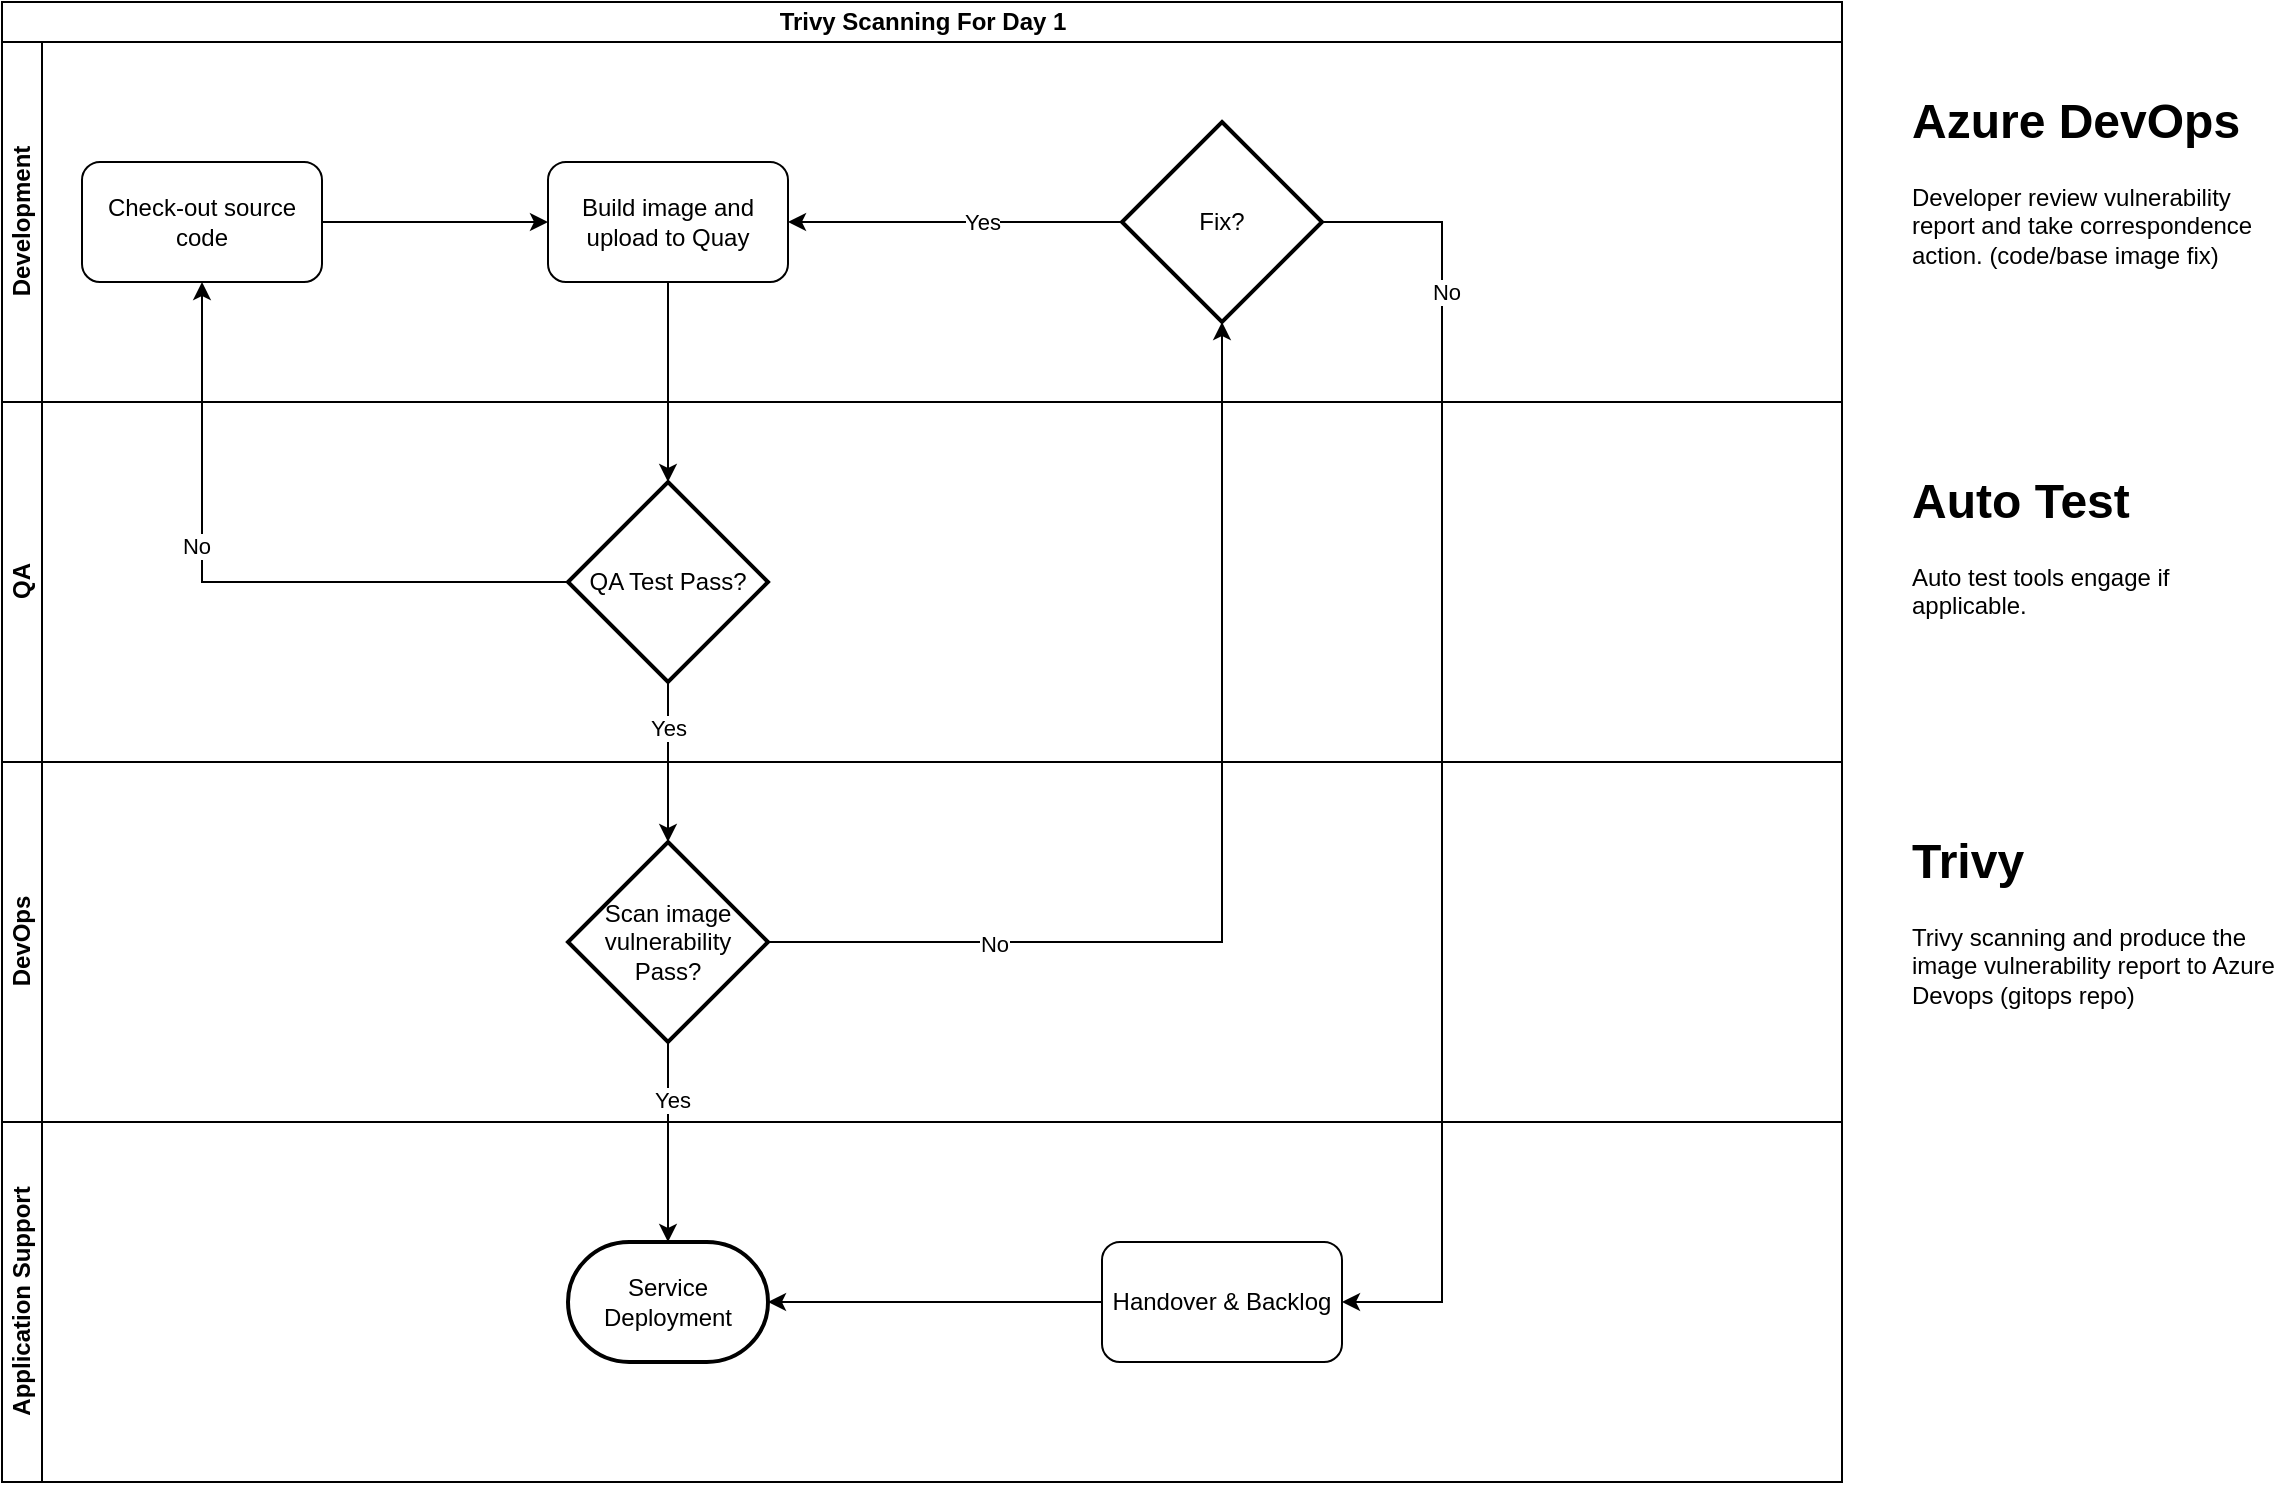 <mxfile version="23.0.2" type="github">
  <diagram name="Day 1" id="JwNJeWz0HLJu226DYc6Z">
    <mxGraphModel dx="1195" dy="650" grid="1" gridSize="10" guides="1" tooltips="1" connect="1" arrows="1" fold="1" page="1" pageScale="1" pageWidth="1169" pageHeight="827" math="0" shadow="0">
      <root>
        <mxCell id="0" />
        <mxCell id="1" parent="0" />
        <mxCell id="wpiPwOu3ToZtSx2f1uHu-18" value="Trivy Scanning For Day 1" style="swimlane;childLayout=stackLayout;resizeParent=1;resizeParentMax=0;horizontal=1;startSize=20;horizontalStack=0;html=1;" vertex="1" parent="1">
          <mxGeometry width="920" height="740" as="geometry" />
        </mxCell>
        <mxCell id="wpiPwOu3ToZtSx2f1uHu-19" value="Development" style="swimlane;startSize=20;horizontal=0;html=1;" vertex="1" parent="wpiPwOu3ToZtSx2f1uHu-18">
          <mxGeometry y="20" width="920" height="180" as="geometry">
            <mxRectangle y="20" width="760" height="30" as="alternateBounds" />
          </mxGeometry>
        </mxCell>
        <mxCell id="wpiPwOu3ToZtSx2f1uHu-27" value="" style="edgeStyle=orthogonalEdgeStyle;rounded=0;orthogonalLoop=1;jettySize=auto;html=1;" edge="1" parent="wpiPwOu3ToZtSx2f1uHu-19" source="wpiPwOu3ToZtSx2f1uHu-22" target="wpiPwOu3ToZtSx2f1uHu-26">
          <mxGeometry relative="1" as="geometry" />
        </mxCell>
        <mxCell id="wpiPwOu3ToZtSx2f1uHu-22" value="Check-out source code" style="rounded=1;whiteSpace=wrap;html=1;" vertex="1" parent="wpiPwOu3ToZtSx2f1uHu-19">
          <mxGeometry x="40" y="60" width="120" height="60" as="geometry" />
        </mxCell>
        <mxCell id="wpiPwOu3ToZtSx2f1uHu-26" value="Build image and upload to Quay" style="rounded=1;whiteSpace=wrap;html=1;" vertex="1" parent="wpiPwOu3ToZtSx2f1uHu-19">
          <mxGeometry x="273" y="60" width="120" height="60" as="geometry" />
        </mxCell>
        <mxCell id="wpiPwOu3ToZtSx2f1uHu-59" style="edgeStyle=orthogonalEdgeStyle;rounded=0;orthogonalLoop=1;jettySize=auto;html=1;exitX=0;exitY=0.5;exitDx=0;exitDy=0;exitPerimeter=0;entryX=1;entryY=0.5;entryDx=0;entryDy=0;" edge="1" parent="wpiPwOu3ToZtSx2f1uHu-19" source="wpiPwOu3ToZtSx2f1uHu-56" target="wpiPwOu3ToZtSx2f1uHu-26">
          <mxGeometry relative="1" as="geometry" />
        </mxCell>
        <mxCell id="wpiPwOu3ToZtSx2f1uHu-60" value="Yes" style="edgeLabel;html=1;align=center;verticalAlign=middle;resizable=0;points=[];" vertex="1" connectable="0" parent="wpiPwOu3ToZtSx2f1uHu-59">
          <mxGeometry x="-0.158" relative="1" as="geometry">
            <mxPoint as="offset" />
          </mxGeometry>
        </mxCell>
        <mxCell id="wpiPwOu3ToZtSx2f1uHu-56" value="Fix?" style="strokeWidth=2;html=1;shape=mxgraph.flowchart.decision;whiteSpace=wrap;" vertex="1" parent="wpiPwOu3ToZtSx2f1uHu-19">
          <mxGeometry x="560" y="40" width="100" height="100" as="geometry" />
        </mxCell>
        <mxCell id="wpiPwOu3ToZtSx2f1uHu-20" value="QA" style="swimlane;startSize=20;horizontal=0;html=1;" vertex="1" parent="wpiPwOu3ToZtSx2f1uHu-18">
          <mxGeometry y="200" width="920" height="180" as="geometry" />
        </mxCell>
        <mxCell id="wpiPwOu3ToZtSx2f1uHu-32" value="QA Test Pass?" style="strokeWidth=2;html=1;shape=mxgraph.flowchart.decision;whiteSpace=wrap;" vertex="1" parent="wpiPwOu3ToZtSx2f1uHu-20">
          <mxGeometry x="283" y="40" width="100" height="100" as="geometry" />
        </mxCell>
        <mxCell id="wpiPwOu3ToZtSx2f1uHu-21" value="DevOps" style="swimlane;startSize=20;horizontal=0;html=1;" vertex="1" parent="wpiPwOu3ToZtSx2f1uHu-18">
          <mxGeometry y="380" width="920" height="180" as="geometry" />
        </mxCell>
        <mxCell id="wpiPwOu3ToZtSx2f1uHu-45" value="Scan image vulnerability Pass?" style="strokeWidth=2;html=1;shape=mxgraph.flowchart.decision;whiteSpace=wrap;" vertex="1" parent="wpiPwOu3ToZtSx2f1uHu-21">
          <mxGeometry x="283" y="40" width="100" height="100" as="geometry" />
        </mxCell>
        <mxCell id="wpiPwOu3ToZtSx2f1uHu-25" value="Application Support" style="swimlane;startSize=20;horizontal=0;html=1;" vertex="1" parent="wpiPwOu3ToZtSx2f1uHu-18">
          <mxGeometry y="560" width="920" height="180" as="geometry" />
        </mxCell>
        <mxCell id="wpiPwOu3ToZtSx2f1uHu-52" value="Service Deployment" style="strokeWidth=2;html=1;shape=mxgraph.flowchart.terminator;whiteSpace=wrap;" vertex="1" parent="wpiPwOu3ToZtSx2f1uHu-25">
          <mxGeometry x="283" y="60" width="100" height="60" as="geometry" />
        </mxCell>
        <mxCell id="wpiPwOu3ToZtSx2f1uHu-63" value="Handover &amp;amp; Backlog" style="rounded=1;whiteSpace=wrap;html=1;" vertex="1" parent="wpiPwOu3ToZtSx2f1uHu-25">
          <mxGeometry x="550" y="60" width="120" height="60" as="geometry" />
        </mxCell>
        <mxCell id="wpiPwOu3ToZtSx2f1uHu-66" style="edgeStyle=orthogonalEdgeStyle;rounded=0;orthogonalLoop=1;jettySize=auto;html=1;exitX=0;exitY=0.5;exitDx=0;exitDy=0;entryX=1;entryY=0.5;entryDx=0;entryDy=0;entryPerimeter=0;" edge="1" parent="wpiPwOu3ToZtSx2f1uHu-25" source="wpiPwOu3ToZtSx2f1uHu-63" target="wpiPwOu3ToZtSx2f1uHu-52">
          <mxGeometry relative="1" as="geometry" />
        </mxCell>
        <mxCell id="wpiPwOu3ToZtSx2f1uHu-31" value="" style="endArrow=classic;html=1;rounded=0;exitX=0.5;exitY=1;exitDx=0;exitDy=0;" edge="1" parent="wpiPwOu3ToZtSx2f1uHu-18" source="wpiPwOu3ToZtSx2f1uHu-26">
          <mxGeometry width="50" height="50" relative="1" as="geometry">
            <mxPoint x="523" y="320" as="sourcePoint" />
            <mxPoint x="333" y="240" as="targetPoint" />
          </mxGeometry>
        </mxCell>
        <mxCell id="wpiPwOu3ToZtSx2f1uHu-37" style="edgeStyle=orthogonalEdgeStyle;rounded=0;orthogonalLoop=1;jettySize=auto;html=1;exitX=0;exitY=0.5;exitDx=0;exitDy=0;exitPerimeter=0;entryX=0.5;entryY=1;entryDx=0;entryDy=0;" edge="1" parent="wpiPwOu3ToZtSx2f1uHu-18" source="wpiPwOu3ToZtSx2f1uHu-32" target="wpiPwOu3ToZtSx2f1uHu-22">
          <mxGeometry relative="1" as="geometry" />
        </mxCell>
        <mxCell id="wpiPwOu3ToZtSx2f1uHu-38" value="No" style="edgeLabel;html=1;align=center;verticalAlign=middle;resizable=0;points=[];" vertex="1" connectable="0" parent="wpiPwOu3ToZtSx2f1uHu-37">
          <mxGeometry x="0.206" y="3" relative="1" as="geometry">
            <mxPoint as="offset" />
          </mxGeometry>
        </mxCell>
        <mxCell id="wpiPwOu3ToZtSx2f1uHu-41" style="edgeStyle=orthogonalEdgeStyle;rounded=0;orthogonalLoop=1;jettySize=auto;html=1;exitX=0.5;exitY=1;exitDx=0;exitDy=0;exitPerimeter=0;" edge="1" parent="wpiPwOu3ToZtSx2f1uHu-18" source="wpiPwOu3ToZtSx2f1uHu-32">
          <mxGeometry relative="1" as="geometry">
            <mxPoint x="333" y="420" as="targetPoint" />
          </mxGeometry>
        </mxCell>
        <mxCell id="wpiPwOu3ToZtSx2f1uHu-43" value="Yes" style="edgeLabel;html=1;align=center;verticalAlign=middle;resizable=0;points=[];" vertex="1" connectable="0" parent="wpiPwOu3ToZtSx2f1uHu-41">
          <mxGeometry x="-0.433" relative="1" as="geometry">
            <mxPoint as="offset" />
          </mxGeometry>
        </mxCell>
        <mxCell id="wpiPwOu3ToZtSx2f1uHu-50" style="edgeStyle=orthogonalEdgeStyle;rounded=0;orthogonalLoop=1;jettySize=auto;html=1;exitX=0.5;exitY=1;exitDx=0;exitDy=0;exitPerimeter=0;" edge="1" parent="wpiPwOu3ToZtSx2f1uHu-18" source="wpiPwOu3ToZtSx2f1uHu-45">
          <mxGeometry relative="1" as="geometry">
            <mxPoint x="333" y="620" as="targetPoint" />
          </mxGeometry>
        </mxCell>
        <mxCell id="wpiPwOu3ToZtSx2f1uHu-51" value="Yes" style="edgeLabel;html=1;align=center;verticalAlign=middle;resizable=0;points=[];" vertex="1" connectable="0" parent="wpiPwOu3ToZtSx2f1uHu-50">
          <mxGeometry x="-0.433" y="2" relative="1" as="geometry">
            <mxPoint as="offset" />
          </mxGeometry>
        </mxCell>
        <mxCell id="wpiPwOu3ToZtSx2f1uHu-57" style="edgeStyle=orthogonalEdgeStyle;rounded=0;orthogonalLoop=1;jettySize=auto;html=1;exitX=1;exitY=0.5;exitDx=0;exitDy=0;exitPerimeter=0;entryX=0.5;entryY=1;entryDx=0;entryDy=0;entryPerimeter=0;" edge="1" parent="wpiPwOu3ToZtSx2f1uHu-18" source="wpiPwOu3ToZtSx2f1uHu-45" target="wpiPwOu3ToZtSx2f1uHu-56">
          <mxGeometry relative="1" as="geometry" />
        </mxCell>
        <mxCell id="wpiPwOu3ToZtSx2f1uHu-58" value="No" style="edgeLabel;html=1;align=center;verticalAlign=middle;resizable=0;points=[];" vertex="1" connectable="0" parent="wpiPwOu3ToZtSx2f1uHu-57">
          <mxGeometry x="-0.581" y="-1" relative="1" as="geometry">
            <mxPoint as="offset" />
          </mxGeometry>
        </mxCell>
        <mxCell id="wpiPwOu3ToZtSx2f1uHu-64" style="edgeStyle=orthogonalEdgeStyle;rounded=0;orthogonalLoop=1;jettySize=auto;html=1;exitX=1;exitY=0.5;exitDx=0;exitDy=0;exitPerimeter=0;entryX=1;entryY=0.5;entryDx=0;entryDy=0;" edge="1" parent="wpiPwOu3ToZtSx2f1uHu-18" source="wpiPwOu3ToZtSx2f1uHu-56" target="wpiPwOu3ToZtSx2f1uHu-63">
          <mxGeometry relative="1" as="geometry">
            <Array as="points">
              <mxPoint x="720" y="110" />
              <mxPoint x="720" y="650" />
            </Array>
          </mxGeometry>
        </mxCell>
        <mxCell id="wpiPwOu3ToZtSx2f1uHu-65" value="No" style="edgeLabel;html=1;align=center;verticalAlign=middle;resizable=0;points=[];" vertex="1" connectable="0" parent="wpiPwOu3ToZtSx2f1uHu-64">
          <mxGeometry x="-0.709" y="2" relative="1" as="geometry">
            <mxPoint as="offset" />
          </mxGeometry>
        </mxCell>
        <mxCell id="wpiPwOu3ToZtSx2f1uHu-53" value="&lt;h1&gt;Trivy&lt;/h1&gt;&lt;p&gt;Trivy scanning and produce the image vulnerability report to Azure Devops (gitops repo)&lt;/p&gt;" style="text;html=1;strokeColor=none;fillColor=none;spacing=5;spacingTop=-20;whiteSpace=wrap;overflow=hidden;rounded=0;" vertex="1" parent="1">
          <mxGeometry x="950" y="410" width="190" height="120" as="geometry" />
        </mxCell>
        <mxCell id="wpiPwOu3ToZtSx2f1uHu-54" value="&lt;h1&gt;Auto Test&lt;/h1&gt;&lt;p&gt;Auto test tools engage if applicable.&amp;nbsp;&lt;/p&gt;" style="text;html=1;strokeColor=none;fillColor=none;spacing=5;spacingTop=-20;whiteSpace=wrap;overflow=hidden;rounded=0;" vertex="1" parent="1">
          <mxGeometry x="950" y="230" width="190" height="120" as="geometry" />
        </mxCell>
        <mxCell id="wpiPwOu3ToZtSx2f1uHu-55" value="&lt;h1&gt;Azure DevOps&lt;/h1&gt;&lt;p&gt;Developer review vulnerability report and take correspondence action. (code/base image fix)&lt;/p&gt;" style="text;html=1;strokeColor=none;fillColor=none;spacing=5;spacingTop=-20;whiteSpace=wrap;overflow=hidden;rounded=0;" vertex="1" parent="1">
          <mxGeometry x="950" y="40" width="190" height="120" as="geometry" />
        </mxCell>
      </root>
    </mxGraphModel>
  </diagram>
</mxfile>
